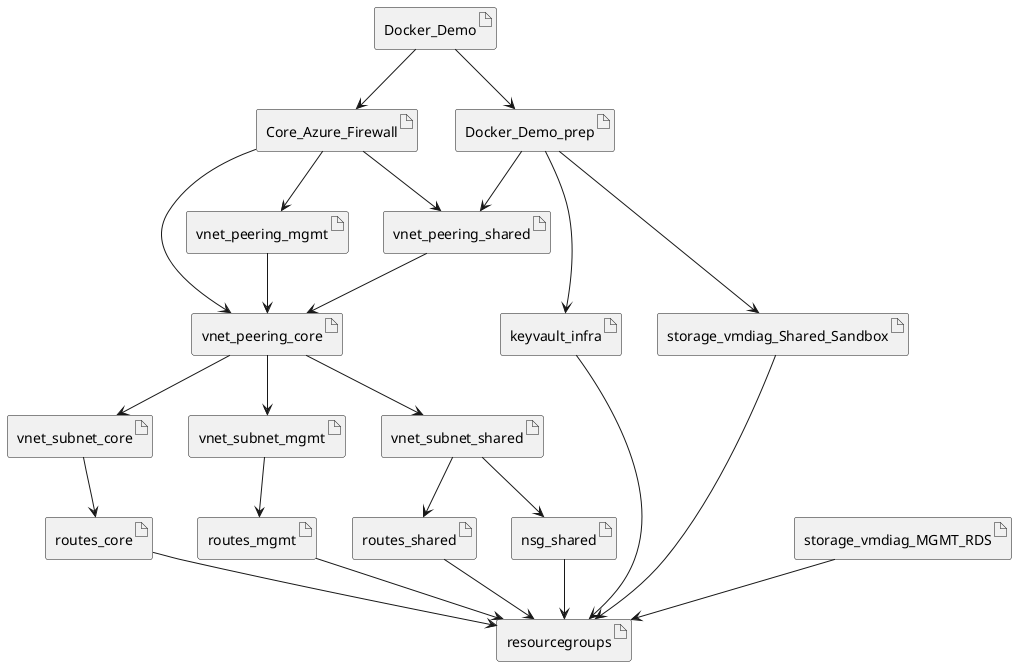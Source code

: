 @startuml

artifact resourcegroups
artifact keyvault_infra
artifact routes_core
artifact routes_mgmt
artifact routes_shared
artifact nsg_shared
artifact vnet_subnet_core
artifact vnet_subnet_mgmt
artifact vnet_subnet_shared
artifact vnet_peering_core
artifact vnet_peering_mgmt
artifact vnet_peering_shared
artifact storage_vmdiag_MGMT_RDS
artifact storage_vmdiag_Shared_Sandbox
artifact Core_Azure_Firewall
artifact Docker_Demo_prep
artifact Docker_Demo

keyvault_infra --> resourcegroups
routes_core --> resourcegroups
routes_mgmt --> resourcegroups
routes_shared --> resourcegroups
nsg_shared --> resourcegroups
vnet_subnet_core --> routes_core
vnet_subnet_mgmt --> routes_mgmt
vnet_subnet_shared --> routes_shared
vnet_subnet_shared --> nsg_shared
vnet_peering_core --> vnet_subnet_core
vnet_peering_core --> vnet_subnet_mgmt
vnet_peering_core --> vnet_subnet_shared
vnet_peering_mgmt --> vnet_peering_core
vnet_peering_shared --> vnet_peering_core
storage_vmdiag_MGMT_RDS --> resourcegroups
storage_vmdiag_Shared_Sandbox --> resourcegroups
Core_Azure_Firewall --> vnet_peering_core
Core_Azure_Firewall --> vnet_peering_shared
Core_Azure_Firewall --> vnet_peering_mgmt
Docker_Demo_prep --> keyvault_infra
Docker_Demo_prep --> storage_vmdiag_Shared_Sandbox
Docker_Demo_prep --> vnet_peering_shared
Docker_Demo --> Core_Azure_Firewall
Docker_Demo --> Docker_Demo_prep

@enduml